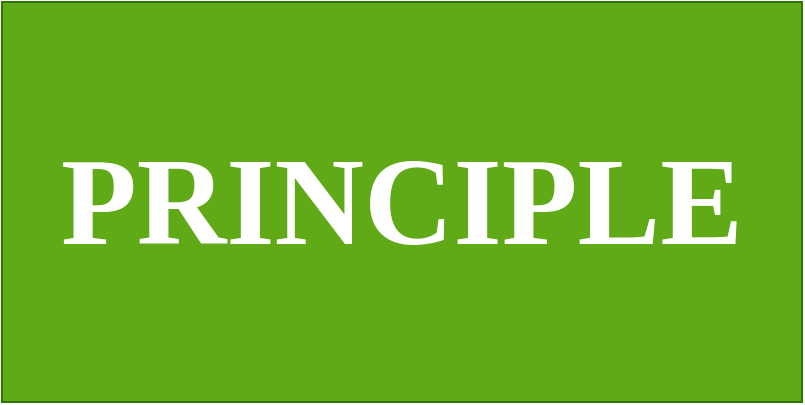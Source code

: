 <mxfile version="13.7.9" type="device" pages="2"><diagram id="K8Y1lZqFGnGQD93TQRin" name="Principle"><mxGraphModel dx="727" dy="1133" grid="1" gridSize="10" guides="1" tooltips="1" connect="1" arrows="1" fold="1" page="1" pageScale="1" pageWidth="850" pageHeight="1100" math="0" shadow="0"><root><mxCell id="kiTYIvCYJlCiwixle9l3-0"/><mxCell id="kiTYIvCYJlCiwixle9l3-1" parent="kiTYIvCYJlCiwixle9l3-0"/><mxCell id="kiTYIvCYJlCiwixle9l3-3" value="&lt;h1&gt;&lt;font style=&quot;font-size: 62px&quot; color=&quot;#ffffff&quot; face=&quot;Garamond&quot;&gt;PRINCIPLE&lt;/font&gt;&lt;/h1&gt;" style="text;html=1;strokeColor=#2D7600;align=center;verticalAlign=middle;whiteSpace=wrap;rounded=0;fillColor=#60a917;fontColor=#ffffff;" parent="kiTYIvCYJlCiwixle9l3-1" vertex="1"><mxGeometry x="40" y="40" width="400" height="200" as="geometry"/></mxCell></root></mxGraphModel></diagram><diagram id="KZw1VCEc3aXfPfyYq9zd" name="solid"><mxGraphModel dx="363" dy="567" grid="1" gridSize="10" guides="1" tooltips="1" connect="1" arrows="1" fold="1" page="1" pageScale="1" pageWidth="850" pageHeight="1100" math="0" shadow="0"><root><mxCell id="7G-DDthDcMOjLfgAhU47-0"/><mxCell id="7G-DDthDcMOjLfgAhU47-1" parent="7G-DDthDcMOjLfgAhU47-0"/><mxCell id="7G-DDthDcMOjLfgAhU47-3" value="&lt;font style=&quot;font-size: 36px&quot;&gt;S&lt;/font&gt;" style="text;html=1;fillColor=#dae8fc;align=center;verticalAlign=middle;whiteSpace=wrap;rounded=1;strokeColor=#6c8ebf;gradientColor=#ffffff;" vertex="1" parent="7G-DDthDcMOjLfgAhU47-1"><mxGeometry x="80" y="160" width="80" height="40" as="geometry"/></mxCell><mxCell id="7G-DDthDcMOjLfgAhU47-4" value="Single responsibility principle&amp;nbsp;" style="rounded=1;whiteSpace=wrap;html=1;strokeColor=#666666;fillColor=#f5f5f5;fontColor=#333333;" vertex="1" parent="7G-DDthDcMOjLfgAhU47-1"><mxGeometry x="163" y="160" width="197" height="40" as="geometry"/></mxCell><mxCell id="7G-DDthDcMOjLfgAhU47-5" value="Open/Closed principle" style="rounded=1;whiteSpace=wrap;html=1;strokeColor=#666666;fillColor=#f5f5f5;fontColor=#333333;" vertex="1" parent="7G-DDthDcMOjLfgAhU47-1"><mxGeometry x="163" y="202" width="197" height="40" as="geometry"/></mxCell><mxCell id="7G-DDthDcMOjLfgAhU47-6" value="Liskov substitution principle" style="rounded=1;whiteSpace=wrap;html=1;strokeColor=#666666;fillColor=#f5f5f5;fontColor=#333333;" vertex="1" parent="7G-DDthDcMOjLfgAhU47-1"><mxGeometry x="163" y="244" width="197" height="40" as="geometry"/></mxCell><mxCell id="7G-DDthDcMOjLfgAhU47-7" value="Interface segregation principle&amp;nbsp;" style="rounded=1;whiteSpace=wrap;html=1;strokeColor=#666666;fillColor=#f5f5f5;fontColor=#333333;" vertex="1" parent="7G-DDthDcMOjLfgAhU47-1"><mxGeometry x="163" y="286" width="197" height="40" as="geometry"/></mxCell><mxCell id="7G-DDthDcMOjLfgAhU47-8" value="Dependency inversion principle" style="rounded=1;whiteSpace=wrap;html=1;strokeColor=#666666;fillColor=#f5f5f5;fontColor=#333333;" vertex="1" parent="7G-DDthDcMOjLfgAhU47-1"><mxGeometry x="163" y="328" width="197" height="40" as="geometry"/></mxCell><mxCell id="7G-DDthDcMOjLfgAhU47-9" value="&lt;font style=&quot;font-size: 36px&quot;&gt;O&lt;/font&gt;" style="text;html=1;fillColor=#d5e8d4;align=center;verticalAlign=middle;whiteSpace=wrap;rounded=1;strokeColor=#82b366;gradientColor=#ffffff;" vertex="1" parent="7G-DDthDcMOjLfgAhU47-1"><mxGeometry x="80" y="202" width="80" height="40" as="geometry"/></mxCell><mxCell id="7G-DDthDcMOjLfgAhU47-10" value="&lt;font style=&quot;font-size: 36px&quot;&gt;L&lt;/font&gt;" style="text;html=1;fillColor=#ffe6cc;align=center;verticalAlign=middle;whiteSpace=wrap;rounded=1;strokeColor=#d79b00;gradientColor=#ffffff;" vertex="1" parent="7G-DDthDcMOjLfgAhU47-1"><mxGeometry x="80" y="244" width="80" height="40" as="geometry"/></mxCell><mxCell id="7G-DDthDcMOjLfgAhU47-11" value="&lt;font style=&quot;font-size: 36px&quot;&gt;I&lt;/font&gt;" style="text;html=1;fillColor=#f8cecc;align=center;verticalAlign=middle;whiteSpace=wrap;rounded=1;strokeColor=#b85450;shadow=0;gradientColor=#ffffff;" vertex="1" parent="7G-DDthDcMOjLfgAhU47-1"><mxGeometry x="80" y="286" width="80" height="40" as="geometry"/></mxCell><mxCell id="7G-DDthDcMOjLfgAhU47-12" value="&lt;font style=&quot;font-size: 36px&quot;&gt;D&lt;/font&gt;" style="text;html=1;fillColor=#e1d5e7;align=center;verticalAlign=middle;whiteSpace=wrap;rounded=1;strokeColor=#9673a6;gradientColor=#ffffff;" vertex="1" parent="7G-DDthDcMOjLfgAhU47-1"><mxGeometry x="80" y="328" width="80" height="40" as="geometry"/></mxCell></root></mxGraphModel></diagram></mxfile>